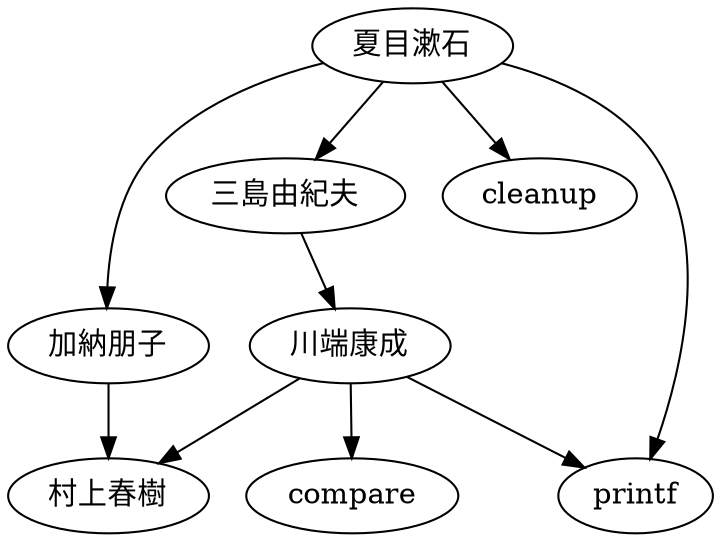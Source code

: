 // -*- encoding: utf-8 -*-
//
// Copyright (C) 2012 Yamauchi, Hitoshi
// For Rebecca from Hitoshi the fool
//
// dot -Tsvg ex02.dot -o a.svg
digraph G {
        夏目漱石 -> 三島由紀夫;
        三島由紀夫 -> 川端康成;
        夏目漱石 -> 加納朋子;
        夏目漱石 -> cleanup;
        川端康成 -> 村上春樹;
        川端康成 -> printf
        加納朋子 -> 村上春樹;
        夏目漱石 -> printf;
        川端康成 -> compare;
}
